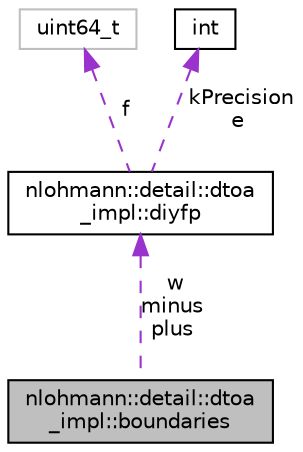 digraph "nlohmann::detail::dtoa_impl::boundaries"
{
 // LATEX_PDF_SIZE
  edge [fontname="Helvetica",fontsize="10",labelfontname="Helvetica",labelfontsize="10"];
  node [fontname="Helvetica",fontsize="10",shape=record];
  Node1 [label="nlohmann::detail::dtoa\l_impl::boundaries",height=0.2,width=0.4,color="black", fillcolor="grey75", style="filled", fontcolor="black",tooltip=" "];
  Node2 -> Node1 [dir="back",color="darkorchid3",fontsize="10",style="dashed",label=" w\nminus\nplus" ,fontname="Helvetica"];
  Node2 [label="nlohmann::detail::dtoa\l_impl::diyfp",height=0.2,width=0.4,color="black", fillcolor="white", style="filled",URL="$structnlohmann_1_1detail_1_1dtoa__impl_1_1diyfp.html",tooltip=" "];
  Node3 -> Node2 [dir="back",color="darkorchid3",fontsize="10",style="dashed",label=" f" ,fontname="Helvetica"];
  Node3 [label="uint64_t",height=0.2,width=0.4,color="grey75", fillcolor="white", style="filled",tooltip=" "];
  Node4 -> Node2 [dir="back",color="darkorchid3",fontsize="10",style="dashed",label=" kPrecision\ne" ,fontname="Helvetica"];
  Node4 [label="int",height=0.2,width=0.4,color="black", fillcolor="white", style="filled",URL="$classint.html",tooltip=" "];
}
